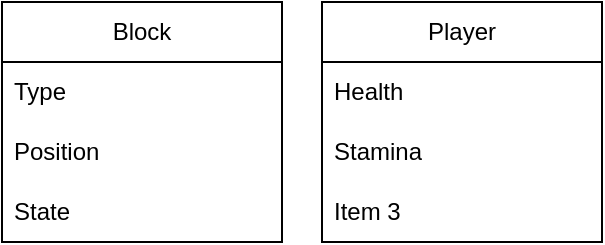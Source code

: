 <mxfile version="24.7.12">
  <diagram name="Trang-1" id="ftxZdsC0GZXjpOCM92AU">
    <mxGraphModel dx="1426" dy="791" grid="1" gridSize="10" guides="1" tooltips="1" connect="1" arrows="1" fold="1" page="1" pageScale="1" pageWidth="827" pageHeight="1169" math="0" shadow="0">
      <root>
        <mxCell id="0" />
        <mxCell id="1" parent="0" />
        <mxCell id="dIs821J5QyyO3G-q8xNY-1" value="Block" style="swimlane;fontStyle=0;childLayout=stackLayout;horizontal=1;startSize=30;horizontalStack=0;resizeParent=1;resizeParentMax=0;resizeLast=0;collapsible=1;marginBottom=0;whiteSpace=wrap;html=1;" vertex="1" parent="1">
          <mxGeometry x="40" y="40" width="140" height="120" as="geometry" />
        </mxCell>
        <mxCell id="dIs821J5QyyO3G-q8xNY-2" value="Type" style="text;strokeColor=none;fillColor=none;align=left;verticalAlign=middle;spacingLeft=4;spacingRight=4;overflow=hidden;points=[[0,0.5],[1,0.5]];portConstraint=eastwest;rotatable=0;whiteSpace=wrap;html=1;" vertex="1" parent="dIs821J5QyyO3G-q8xNY-1">
          <mxGeometry y="30" width="140" height="30" as="geometry" />
        </mxCell>
        <mxCell id="dIs821J5QyyO3G-q8xNY-3" value="Position" style="text;strokeColor=none;fillColor=none;align=left;verticalAlign=middle;spacingLeft=4;spacingRight=4;overflow=hidden;points=[[0,0.5],[1,0.5]];portConstraint=eastwest;rotatable=0;whiteSpace=wrap;html=1;" vertex="1" parent="dIs821J5QyyO3G-q8xNY-1">
          <mxGeometry y="60" width="140" height="30" as="geometry" />
        </mxCell>
        <mxCell id="dIs821J5QyyO3G-q8xNY-4" value="State" style="text;strokeColor=none;fillColor=none;align=left;verticalAlign=middle;spacingLeft=4;spacingRight=4;overflow=hidden;points=[[0,0.5],[1,0.5]];portConstraint=eastwest;rotatable=0;whiteSpace=wrap;html=1;" vertex="1" parent="dIs821J5QyyO3G-q8xNY-1">
          <mxGeometry y="90" width="140" height="30" as="geometry" />
        </mxCell>
        <mxCell id="dIs821J5QyyO3G-q8xNY-5" value="Player" style="swimlane;fontStyle=0;childLayout=stackLayout;horizontal=1;startSize=30;horizontalStack=0;resizeParent=1;resizeParentMax=0;resizeLast=0;collapsible=1;marginBottom=0;whiteSpace=wrap;html=1;" vertex="1" parent="1">
          <mxGeometry x="200" y="40" width="140" height="120" as="geometry" />
        </mxCell>
        <mxCell id="dIs821J5QyyO3G-q8xNY-6" value="Health" style="text;strokeColor=none;fillColor=none;align=left;verticalAlign=middle;spacingLeft=4;spacingRight=4;overflow=hidden;points=[[0,0.5],[1,0.5]];portConstraint=eastwest;rotatable=0;whiteSpace=wrap;html=1;" vertex="1" parent="dIs821J5QyyO3G-q8xNY-5">
          <mxGeometry y="30" width="140" height="30" as="geometry" />
        </mxCell>
        <mxCell id="dIs821J5QyyO3G-q8xNY-7" value="Stamina" style="text;strokeColor=none;fillColor=none;align=left;verticalAlign=middle;spacingLeft=4;spacingRight=4;overflow=hidden;points=[[0,0.5],[1,0.5]];portConstraint=eastwest;rotatable=0;whiteSpace=wrap;html=1;" vertex="1" parent="dIs821J5QyyO3G-q8xNY-5">
          <mxGeometry y="60" width="140" height="30" as="geometry" />
        </mxCell>
        <mxCell id="dIs821J5QyyO3G-q8xNY-8" value="Item 3" style="text;strokeColor=none;fillColor=none;align=left;verticalAlign=middle;spacingLeft=4;spacingRight=4;overflow=hidden;points=[[0,0.5],[1,0.5]];portConstraint=eastwest;rotatable=0;whiteSpace=wrap;html=1;" vertex="1" parent="dIs821J5QyyO3G-q8xNY-5">
          <mxGeometry y="90" width="140" height="30" as="geometry" />
        </mxCell>
      </root>
    </mxGraphModel>
  </diagram>
</mxfile>
